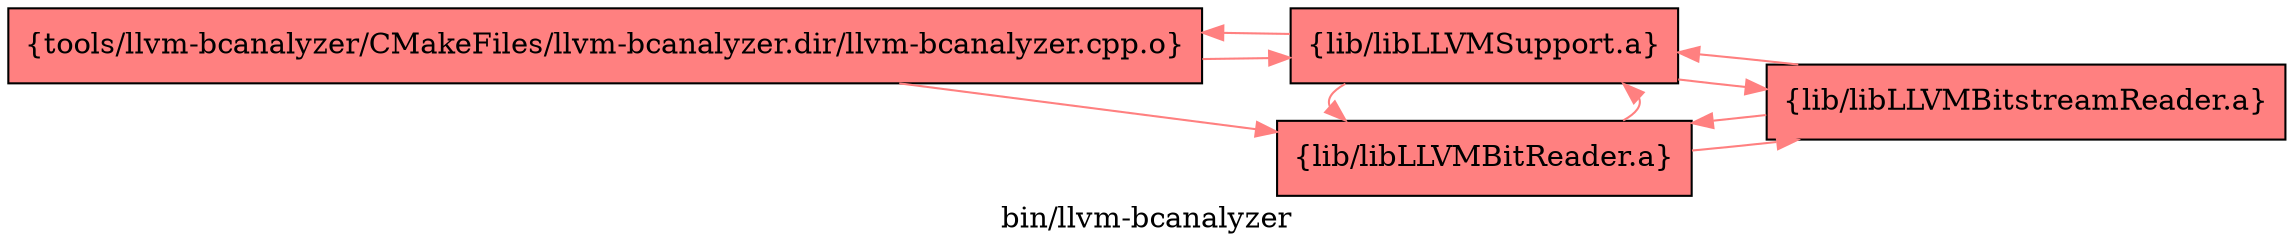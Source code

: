 digraph "bin/llvm-bcanalyzer" {
	label="bin/llvm-bcanalyzer";
	rankdir="LR"
	{ rank=same; Node0x55e27468c6e8;  }
	{ rank=same; Node0x55e27468bf68; Node0x55e27468ca08;  }

	Node0x55e27468c6e8 [shape=record,shape=box,style=filled,fillcolor="1.000000 0.5 1",group=1,label="{tools/llvm-bcanalyzer/CMakeFiles/llvm-bcanalyzer.dir/llvm-bcanalyzer.cpp.o}"];
	Node0x55e27468c6e8 -> Node0x55e27468bf68[color="1.000000 0.5 1"];
	Node0x55e27468c6e8 -> Node0x55e27468ca08[color="1.000000 0.5 1"];
	Node0x55e27468bf68 [shape=record,shape=box,style=filled,fillcolor="1.000000 0.5 1",group=1,label="{lib/libLLVMBitReader.a}"];
	Node0x55e27468bf68 -> Node0x55e27468c4b8[color="1.000000 0.5 1"];
	Node0x55e27468bf68 -> Node0x55e27468ca08[color="1.000000 0.5 1"];
	Node0x55e27468ca08 [shape=record,shape=box,style=filled,fillcolor="1.000000 0.5 1",group=1,label="{lib/libLLVMSupport.a}"];
	Node0x55e27468ca08 -> Node0x55e27468c6e8[color="1.000000 0.5 1"];
	Node0x55e27468ca08 -> Node0x55e27468bf68[color="1.000000 0.5 1"];
	Node0x55e27468ca08 -> Node0x55e27468c4b8[color="1.000000 0.5 1"];
	Node0x55e27468c4b8 [shape=record,shape=box,style=filled,fillcolor="1.000000 0.5 1",group=1,label="{lib/libLLVMBitstreamReader.a}"];
	Node0x55e27468c4b8 -> Node0x55e27468bf68[color="1.000000 0.5 1"];
	Node0x55e27468c4b8 -> Node0x55e27468ca08[color="1.000000 0.5 1"];
}
